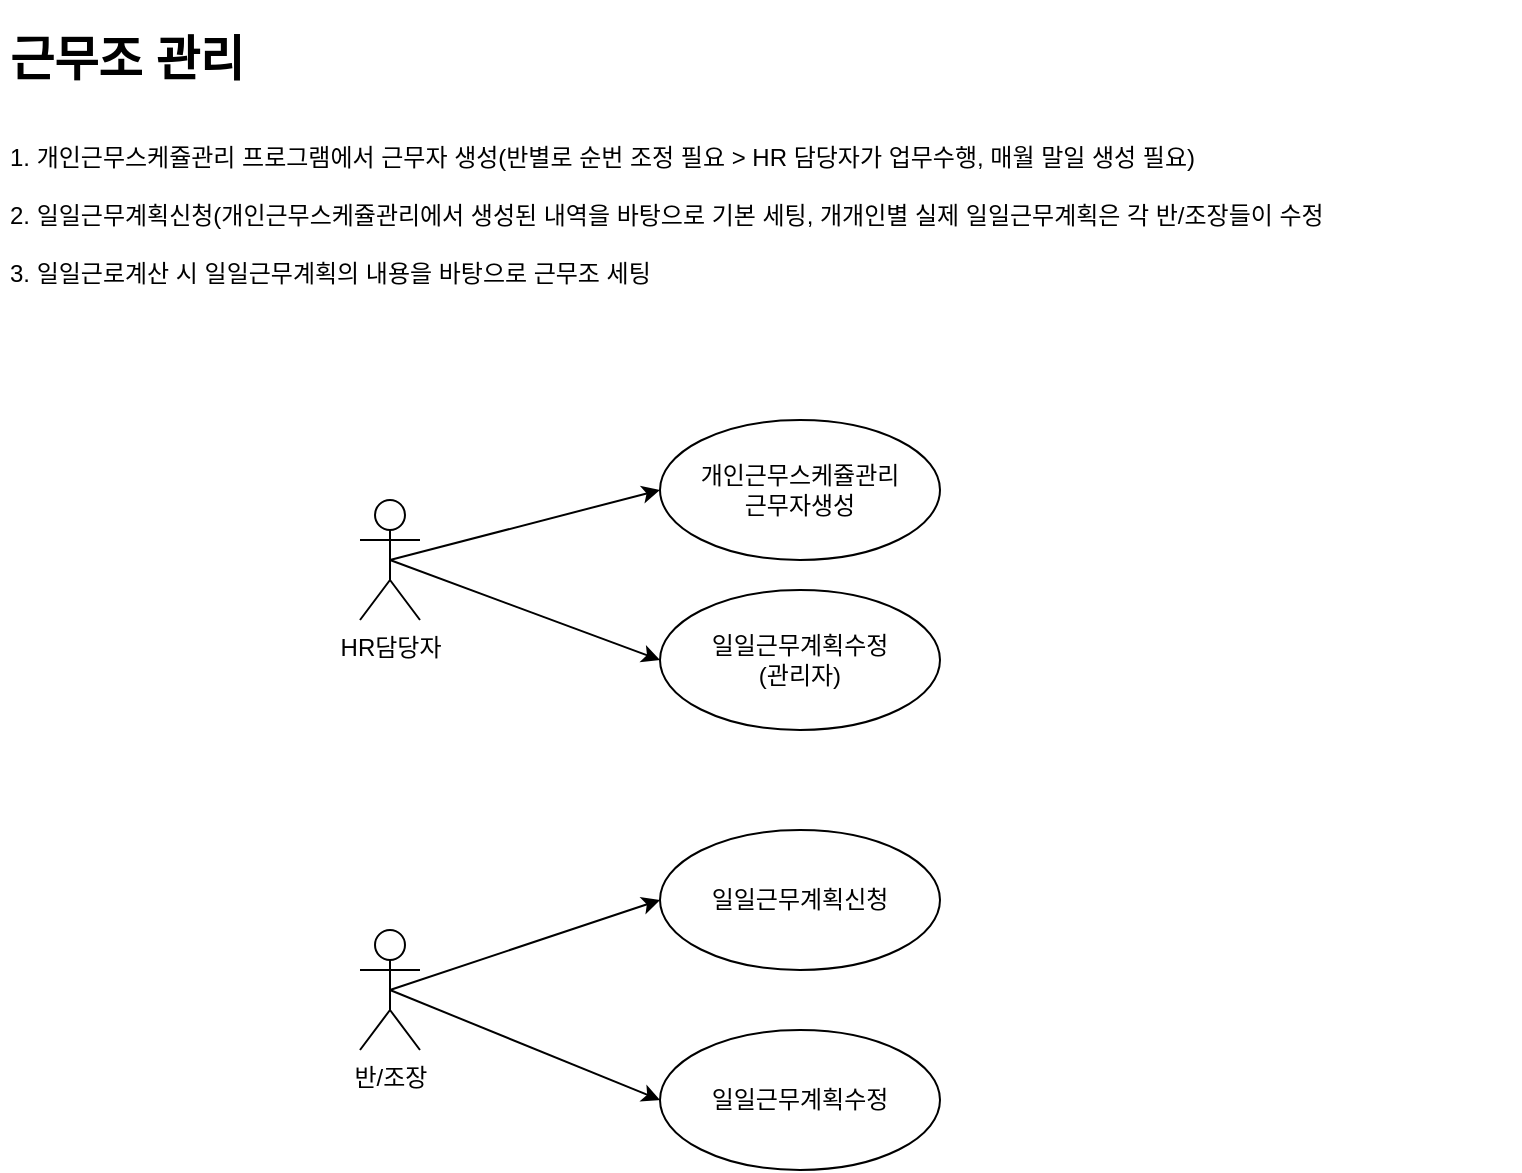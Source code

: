 <mxfile version="12.2.2" type="github" pages="2">
  <diagram id="qW80aLDOBswDMrLjUoGH" name="01_usecase_dailySchedule">
    <mxGraphModel dx="1408" dy="758" grid="1" gridSize="10" guides="1" tooltips="1" connect="1" arrows="1" fold="1" page="1" pageScale="1" pageWidth="1169" pageHeight="827" math="0" shadow="0">
      <root>
        <mxCell id="0"/>
        <mxCell id="1" parent="0"/>
        <mxCell id="G3H-hYhAijRE4rnS9HM1-1" value="HR담당자" style="shape=umlActor;verticalLabelPosition=bottom;labelBackgroundColor=#ffffff;verticalAlign=top;html=1;" vertex="1" parent="1">
          <mxGeometry x="200" y="250" width="30" height="60" as="geometry"/>
        </mxCell>
        <mxCell id="G3H-hYhAijRE4rnS9HM1-2" value="개인근무스케쥴관리&lt;br&gt;근무자생성" style="ellipse;whiteSpace=wrap;html=1;" vertex="1" parent="1">
          <mxGeometry x="350" y="210" width="140" height="70" as="geometry"/>
        </mxCell>
        <mxCell id="G3H-hYhAijRE4rnS9HM1-3" value="&lt;h1&gt;근무조 관리&lt;/h1&gt;&lt;h1&gt;&lt;font style=&quot;font-size: 12px ; font-weight: normal&quot;&gt;&lt;font&gt;1. 개인근무스케쥴관리 프로그램에서 근무자 생성(반별로 순번 조정 필요 &amp;gt; HR 담당자가 업무수행, 매월 말일 생성 필요)&lt;br&gt;&lt;/font&gt;&lt;font&gt;2. 일일근무계획신청(개인근무스케쥴관리에서 생성된 내역을 바탕으로 기본 세팅, 개개인별 실제 일일근무계획은 각 반/조장들이 수정&lt;br&gt;&lt;/font&gt;3. 일일근로계산 시 일일근무계획의 내용을 바탕으로 근무조 세팅&lt;/font&gt;&lt;/h1&gt;" style="text;html=1;strokeColor=none;fillColor=none;spacing=5;spacingTop=-20;whiteSpace=wrap;overflow=hidden;rounded=0;" vertex="1" parent="1">
          <mxGeometry x="20" y="10" width="760" height="170" as="geometry"/>
        </mxCell>
        <mxCell id="G3H-hYhAijRE4rnS9HM1-4" value="" style="endArrow=classic;html=1;entryX=0;entryY=0.5;entryDx=0;entryDy=0;exitX=0.5;exitY=0.5;exitDx=0;exitDy=0;exitPerimeter=0;" edge="1" parent="1" source="G3H-hYhAijRE4rnS9HM1-1" target="G3H-hYhAijRE4rnS9HM1-2">
          <mxGeometry width="50" height="50" relative="1" as="geometry">
            <mxPoint x="230" y="245" as="sourcePoint"/>
            <mxPoint x="210" y="315" as="targetPoint"/>
          </mxGeometry>
        </mxCell>
        <mxCell id="G3H-hYhAijRE4rnS9HM1-5" value="반/조장" style="shape=umlActor;verticalLabelPosition=bottom;labelBackgroundColor=#ffffff;verticalAlign=top;html=1;" vertex="1" parent="1">
          <mxGeometry x="200" y="465" width="30" height="60" as="geometry"/>
        </mxCell>
        <mxCell id="G3H-hYhAijRE4rnS9HM1-6" value="일일근무계획신청" style="ellipse;whiteSpace=wrap;html=1;" vertex="1" parent="1">
          <mxGeometry x="350" y="415" width="140" height="70" as="geometry"/>
        </mxCell>
        <mxCell id="G3H-hYhAijRE4rnS9HM1-7" value="" style="endArrow=classic;html=1;entryX=0;entryY=0.5;entryDx=0;entryDy=0;exitX=0.5;exitY=0.5;exitDx=0;exitDy=0;exitPerimeter=0;" edge="1" parent="1" target="G3H-hYhAijRE4rnS9HM1-6" source="G3H-hYhAijRE4rnS9HM1-5">
          <mxGeometry width="50" height="50" relative="1" as="geometry">
            <mxPoint x="230" y="450" as="sourcePoint"/>
            <mxPoint x="210" y="520" as="targetPoint"/>
          </mxGeometry>
        </mxCell>
        <mxCell id="G3H-hYhAijRE4rnS9HM1-8" value="일일근무계획수정" style="ellipse;whiteSpace=wrap;html=1;" vertex="1" parent="1">
          <mxGeometry x="350" y="515" width="140" height="70" as="geometry"/>
        </mxCell>
        <mxCell id="G3H-hYhAijRE4rnS9HM1-9" value="일일근무계획수정&lt;br&gt;(관리자)" style="ellipse;whiteSpace=wrap;html=1;" vertex="1" parent="1">
          <mxGeometry x="350" y="295" width="140" height="70" as="geometry"/>
        </mxCell>
        <mxCell id="G3H-hYhAijRE4rnS9HM1-10" value="" style="endArrow=classic;html=1;entryX=0;entryY=0.5;entryDx=0;entryDy=0;exitX=0.5;exitY=0.5;exitDx=0;exitDy=0;exitPerimeter=0;" edge="1" parent="1" source="G3H-hYhAijRE4rnS9HM1-1" target="G3H-hYhAijRE4rnS9HM1-9">
          <mxGeometry width="50" height="50" relative="1" as="geometry">
            <mxPoint x="230" y="255" as="sourcePoint"/>
            <mxPoint x="360" y="255" as="targetPoint"/>
          </mxGeometry>
        </mxCell>
        <mxCell id="G3H-hYhAijRE4rnS9HM1-11" value="" style="endArrow=classic;html=1;entryX=0;entryY=0.5;entryDx=0;entryDy=0;exitX=0.5;exitY=0.5;exitDx=0;exitDy=0;exitPerimeter=0;" edge="1" parent="1" source="G3H-hYhAijRE4rnS9HM1-5" target="G3H-hYhAijRE4rnS9HM1-8">
          <mxGeometry width="50" height="50" relative="1" as="geometry">
            <mxPoint x="230" y="460" as="sourcePoint"/>
            <mxPoint x="360" y="460" as="targetPoint"/>
          </mxGeometry>
        </mxCell>
      </root>
    </mxGraphModel>
  </diagram>
  <diagram id="QfxuiivtcKWAh0jyzOxG" name="02_dd">
    <mxGraphModel dx="1408" dy="758" grid="1" gridSize="10" guides="1" tooltips="1" connect="1" arrows="1" fold="1" page="1" pageScale="1" pageWidth="1169" pageHeight="827" math="0" shadow="0">
      <root>
        <mxCell id="8GUsDry8KkPkdYhatiVx-0"/>
        <mxCell id="8GUsDry8KkPkdYhatiVx-1" parent="8GUsDry8KkPkdYhatiVx-0"/>
      </root>
    </mxGraphModel>
  </diagram>
</mxfile>
